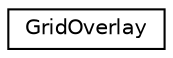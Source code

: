 digraph "Graphical Class Hierarchy"
{
 // LATEX_PDF_SIZE
  edge [fontname="Helvetica",fontsize="10",labelfontname="Helvetica",labelfontsize="10"];
  node [fontname="Helvetica",fontsize="10",shape=record];
  rankdir="LR";
  Node0 [label="GridOverlay",height=0.2,width=0.4,color="black", fillcolor="white", style="filled",URL="$classGridOverlay.html",tooltip=" "];
}
